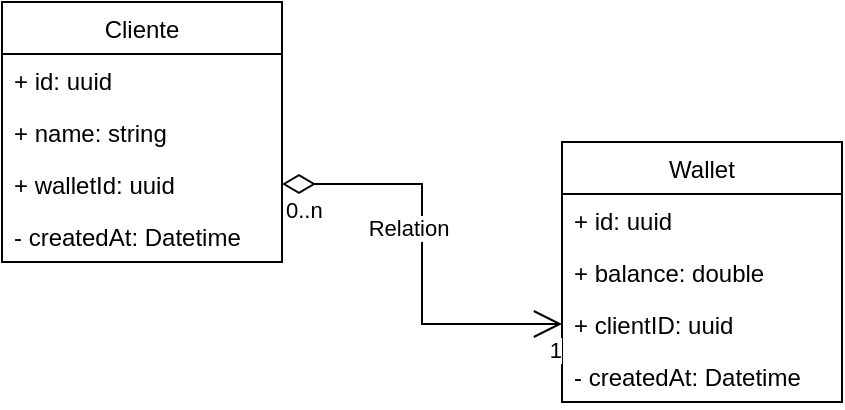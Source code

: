 <mxfile version="20.7.4" type="github">
  <diagram id="bmKnpXadrD1P0h3bHlZc" name="Página-1">
    <mxGraphModel dx="1434" dy="803" grid="1" gridSize="10" guides="1" tooltips="1" connect="1" arrows="1" fold="1" page="1" pageScale="1" pageWidth="827" pageHeight="1169" math="0" shadow="0">
      <root>
        <mxCell id="0" />
        <mxCell id="1" parent="0" />
        <mxCell id="IXjqhq0LzIoYAK2XtDI9-10" value="Cliente" style="swimlane;fontStyle=0;childLayout=stackLayout;horizontal=1;startSize=26;fillColor=none;horizontalStack=0;resizeParent=1;resizeParentMax=0;resizeLast=0;collapsible=1;marginBottom=0;" vertex="1" parent="1">
          <mxGeometry x="100" y="300" width="140" height="130" as="geometry" />
        </mxCell>
        <mxCell id="IXjqhq0LzIoYAK2XtDI9-11" value="+ id: uuid" style="text;strokeColor=none;fillColor=none;align=left;verticalAlign=top;spacingLeft=4;spacingRight=4;overflow=hidden;rotatable=0;points=[[0,0.5],[1,0.5]];portConstraint=eastwest;" vertex="1" parent="IXjqhq0LzIoYAK2XtDI9-10">
          <mxGeometry y="26" width="140" height="26" as="geometry" />
        </mxCell>
        <mxCell id="IXjqhq0LzIoYAK2XtDI9-12" value="+ name: string" style="text;strokeColor=none;fillColor=none;align=left;verticalAlign=top;spacingLeft=4;spacingRight=4;overflow=hidden;rotatable=0;points=[[0,0.5],[1,0.5]];portConstraint=eastwest;" vertex="1" parent="IXjqhq0LzIoYAK2XtDI9-10">
          <mxGeometry y="52" width="140" height="26" as="geometry" />
        </mxCell>
        <mxCell id="IXjqhq0LzIoYAK2XtDI9-27" value="+ walletId: uuid" style="text;strokeColor=none;fillColor=none;align=left;verticalAlign=top;spacingLeft=4;spacingRight=4;overflow=hidden;rotatable=0;points=[[0,0.5],[1,0.5]];portConstraint=eastwest;" vertex="1" parent="IXjqhq0LzIoYAK2XtDI9-10">
          <mxGeometry y="78" width="140" height="26" as="geometry" />
        </mxCell>
        <mxCell id="IXjqhq0LzIoYAK2XtDI9-13" value="- createdAt: Datetime" style="text;strokeColor=none;fillColor=none;align=left;verticalAlign=top;spacingLeft=4;spacingRight=4;overflow=hidden;rotatable=0;points=[[0,0.5],[1,0.5]];portConstraint=eastwest;" vertex="1" parent="IXjqhq0LzIoYAK2XtDI9-10">
          <mxGeometry y="104" width="140" height="26" as="geometry" />
        </mxCell>
        <mxCell id="IXjqhq0LzIoYAK2XtDI9-14" value="Wallet" style="swimlane;fontStyle=0;childLayout=stackLayout;horizontal=1;startSize=26;fillColor=none;horizontalStack=0;resizeParent=1;resizeParentMax=0;resizeLast=0;collapsible=1;marginBottom=0;" vertex="1" parent="1">
          <mxGeometry x="380" y="370" width="140" height="130" as="geometry">
            <mxRectangle x="380" y="420" width="70" height="30" as="alternateBounds" />
          </mxGeometry>
        </mxCell>
        <mxCell id="IXjqhq0LzIoYAK2XtDI9-15" value="+ id: uuid" style="text;strokeColor=none;fillColor=none;align=left;verticalAlign=top;spacingLeft=4;spacingRight=4;overflow=hidden;rotatable=0;points=[[0,0.5],[1,0.5]];portConstraint=eastwest;" vertex="1" parent="IXjqhq0LzIoYAK2XtDI9-14">
          <mxGeometry y="26" width="140" height="26" as="geometry" />
        </mxCell>
        <mxCell id="IXjqhq0LzIoYAK2XtDI9-16" value="+ balance: double" style="text;strokeColor=none;fillColor=none;align=left;verticalAlign=top;spacingLeft=4;spacingRight=4;overflow=hidden;rotatable=0;points=[[0,0.5],[1,0.5]];portConstraint=eastwest;" vertex="1" parent="IXjqhq0LzIoYAK2XtDI9-14">
          <mxGeometry y="52" width="140" height="26" as="geometry" />
        </mxCell>
        <mxCell id="IXjqhq0LzIoYAK2XtDI9-21" value="+ clientID: uuid" style="text;strokeColor=none;fillColor=none;align=left;verticalAlign=top;spacingLeft=4;spacingRight=4;overflow=hidden;rotatable=0;points=[[0,0.5],[1,0.5]];portConstraint=eastwest;" vertex="1" parent="IXjqhq0LzIoYAK2XtDI9-14">
          <mxGeometry y="78" width="140" height="26" as="geometry" />
        </mxCell>
        <mxCell id="IXjqhq0LzIoYAK2XtDI9-17" value="- createdAt: Datetime" style="text;strokeColor=none;fillColor=none;align=left;verticalAlign=top;spacingLeft=4;spacingRight=4;overflow=hidden;rotatable=0;points=[[0,0.5],[1,0.5]];portConstraint=eastwest;" vertex="1" parent="IXjqhq0LzIoYAK2XtDI9-14">
          <mxGeometry y="104" width="140" height="26" as="geometry" />
        </mxCell>
        <mxCell id="IXjqhq0LzIoYAK2XtDI9-18" value="Relation" style="endArrow=open;html=1;endSize=12;startArrow=diamondThin;startSize=14;startFill=0;edgeStyle=orthogonalEdgeStyle;rounded=0;" edge="1" parent="1" source="IXjqhq0LzIoYAK2XtDI9-27" target="IXjqhq0LzIoYAK2XtDI9-21">
          <mxGeometry x="-0.125" y="-7" relative="1" as="geometry">
            <mxPoint x="240" y="450" as="sourcePoint" />
            <mxPoint x="380" y="471.5" as="targetPoint" />
            <mxPoint as="offset" />
          </mxGeometry>
        </mxCell>
        <mxCell id="IXjqhq0LzIoYAK2XtDI9-19" value="0..n" style="edgeLabel;resizable=0;html=1;align=left;verticalAlign=top;" connectable="0" vertex="1" parent="IXjqhq0LzIoYAK2XtDI9-18">
          <mxGeometry x="-1" relative="1" as="geometry" />
        </mxCell>
        <mxCell id="IXjqhq0LzIoYAK2XtDI9-20" value="1" style="edgeLabel;resizable=0;html=1;align=right;verticalAlign=top;" connectable="0" vertex="1" parent="IXjqhq0LzIoYAK2XtDI9-18">
          <mxGeometry x="1" relative="1" as="geometry" />
        </mxCell>
      </root>
    </mxGraphModel>
  </diagram>
</mxfile>
